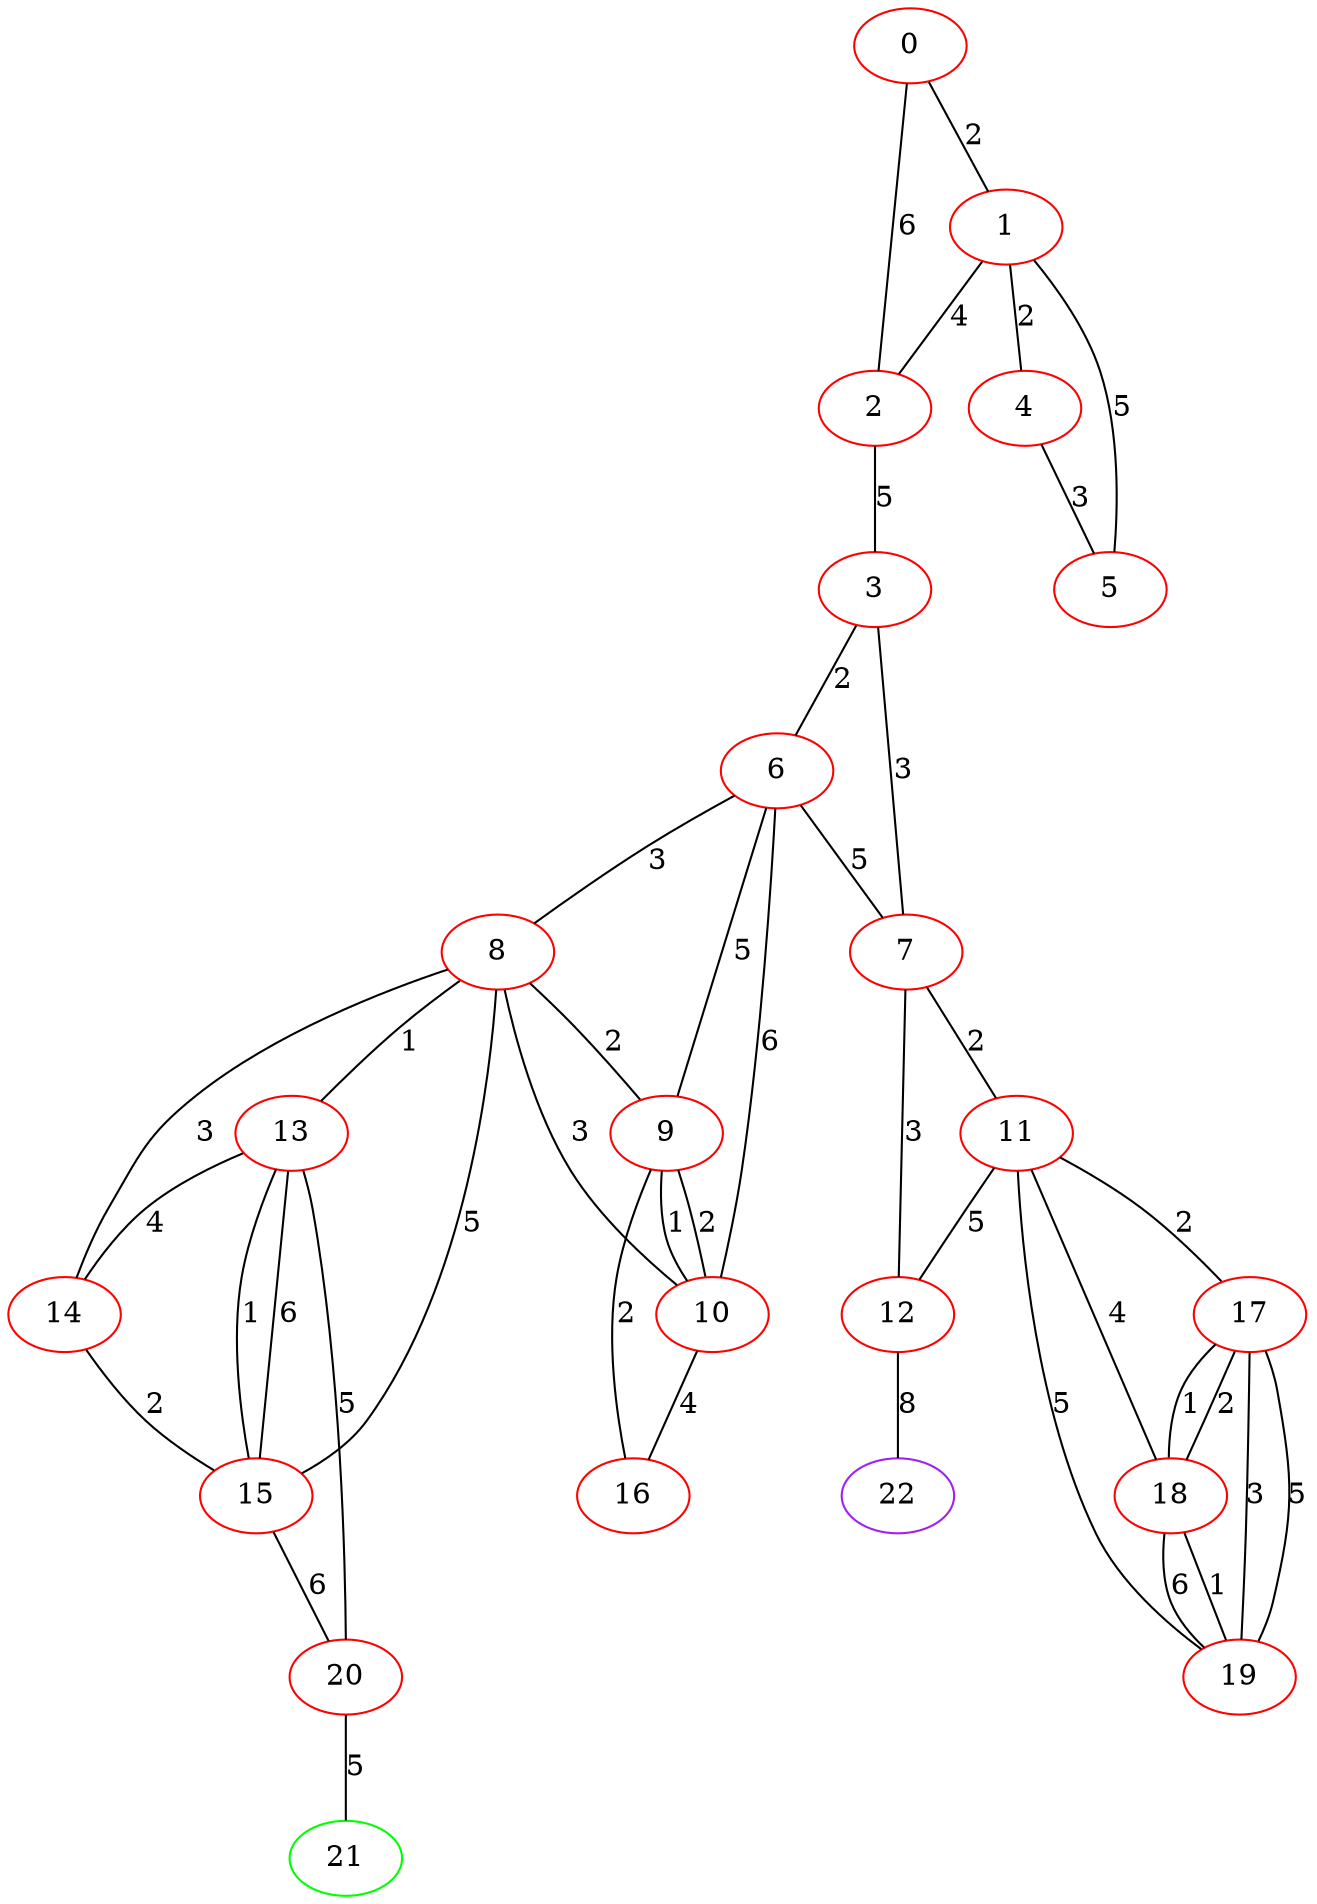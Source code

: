 graph "" {
0 [color=red, weight=1];
1 [color=red, weight=1];
2 [color=red, weight=1];
3 [color=red, weight=1];
4 [color=red, weight=1];
5 [color=red, weight=1];
6 [color=red, weight=1];
7 [color=red, weight=1];
8 [color=red, weight=1];
9 [color=red, weight=1];
10 [color=red, weight=1];
11 [color=red, weight=1];
12 [color=red, weight=1];
13 [color=red, weight=1];
14 [color=red, weight=1];
15 [color=red, weight=1];
16 [color=red, weight=1];
17 [color=red, weight=1];
18 [color=red, weight=1];
19 [color=red, weight=1];
20 [color=red, weight=1];
21 [color=green, weight=2];
22 [color=purple, weight=4];
0 -- 1  [key=0, label=2];
0 -- 2  [key=0, label=6];
1 -- 2  [key=0, label=4];
1 -- 4  [key=0, label=2];
1 -- 5  [key=0, label=5];
2 -- 3  [key=0, label=5];
3 -- 6  [key=0, label=2];
3 -- 7  [key=0, label=3];
4 -- 5  [key=0, label=3];
6 -- 8  [key=0, label=3];
6 -- 9  [key=0, label=5];
6 -- 10  [key=0, label=6];
6 -- 7  [key=0, label=5];
7 -- 11  [key=0, label=2];
7 -- 12  [key=0, label=3];
8 -- 9  [key=0, label=2];
8 -- 10  [key=0, label=3];
8 -- 13  [key=0, label=1];
8 -- 14  [key=0, label=3];
8 -- 15  [key=0, label=5];
9 -- 16  [key=0, label=2];
9 -- 10  [key=0, label=2];
9 -- 10  [key=1, label=1];
10 -- 16  [key=0, label=4];
11 -- 17  [key=0, label=2];
11 -- 18  [key=0, label=4];
11 -- 19  [key=0, label=5];
11 -- 12  [key=0, label=5];
12 -- 22  [key=0, label=8];
13 -- 20  [key=0, label=5];
13 -- 14  [key=0, label=4];
13 -- 15  [key=0, label=6];
13 -- 15  [key=1, label=1];
14 -- 15  [key=0, label=2];
15 -- 20  [key=0, label=6];
17 -- 19  [key=0, label=3];
17 -- 19  [key=1, label=5];
17 -- 18  [key=0, label=2];
17 -- 18  [key=1, label=1];
18 -- 19  [key=0, label=1];
18 -- 19  [key=1, label=6];
20 -- 21  [key=0, label=5];
}
